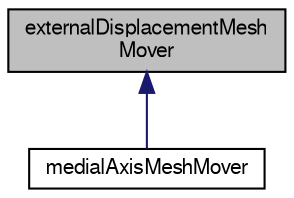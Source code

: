 digraph "externalDisplacementMeshMover"
{
  bgcolor="transparent";
  edge [fontname="FreeSans",fontsize="10",labelfontname="FreeSans",labelfontsize="10"];
  node [fontname="FreeSans",fontsize="10",shape=record];
  Node0 [label="externalDisplacementMesh\lMover",height=0.2,width=0.4,color="black", fillcolor="grey75", style="filled", fontcolor="black"];
  Node0 -> Node1 [dir="back",color="midnightblue",fontsize="10",style="solid",fontname="FreeSans"];
  Node1 [label="medialAxisMeshMover",height=0.2,width=0.4,color="black",URL="$a24654.html",tooltip="Mesh motion solver that uses a medial axis algorithm to work out a fraction between the (nearest poin..."];
}
